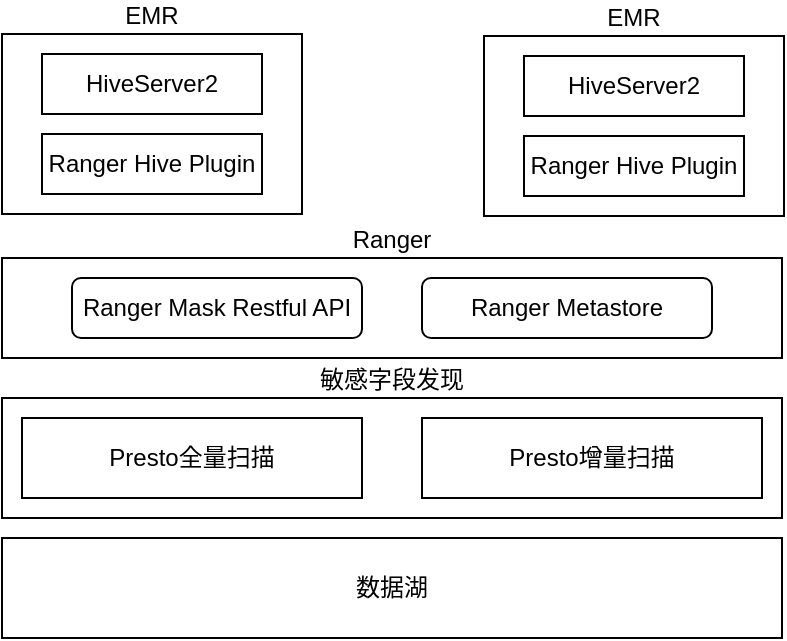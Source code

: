 <mxfile version="14.0.4" type="github">
  <diagram id="zX0LKrRPOxZzMG7xesd7" name="Page-1">
    <mxGraphModel dx="946" dy="469" grid="1" gridSize="10" guides="1" tooltips="1" connect="1" arrows="1" fold="1" page="1" pageScale="1" pageWidth="827" pageHeight="1169" math="0" shadow="0">
      <root>
        <mxCell id="0" />
        <mxCell id="1" parent="0" />
        <mxCell id="PPZOlWegqlnyFaElGjyg-6" value="敏感字段发现" style="rounded=0;whiteSpace=wrap;html=1;labelPosition=center;verticalLabelPosition=top;align=center;verticalAlign=bottom;" vertex="1" parent="1">
          <mxGeometry x="130" y="360" width="390" height="60" as="geometry" />
        </mxCell>
        <mxCell id="PPZOlWegqlnyFaElGjyg-1" value="Presto增量扫描" style="rounded=0;whiteSpace=wrap;html=1;" vertex="1" parent="1">
          <mxGeometry x="340" y="370" width="170" height="40" as="geometry" />
        </mxCell>
        <mxCell id="PPZOlWegqlnyFaElGjyg-2" value="Presto全量扫描" style="rounded=0;whiteSpace=wrap;html=1;" vertex="1" parent="1">
          <mxGeometry x="140" y="370" width="170" height="40" as="geometry" />
        </mxCell>
        <mxCell id="PPZOlWegqlnyFaElGjyg-3" value="数据湖" style="rounded=0;whiteSpace=wrap;html=1;" vertex="1" parent="1">
          <mxGeometry x="130" y="430" width="390" height="50" as="geometry" />
        </mxCell>
        <mxCell id="PPZOlWegqlnyFaElGjyg-14" value="" style="group" vertex="1" connectable="0" parent="1">
          <mxGeometry x="130" y="290" width="390" height="50" as="geometry" />
        </mxCell>
        <mxCell id="PPZOlWegqlnyFaElGjyg-4" value="Ranger" style="rounded=0;whiteSpace=wrap;html=1;labelPosition=center;verticalLabelPosition=top;align=center;verticalAlign=bottom;" vertex="1" parent="PPZOlWegqlnyFaElGjyg-14">
          <mxGeometry width="390" height="50" as="geometry" />
        </mxCell>
        <mxCell id="PPZOlWegqlnyFaElGjyg-12" value="Ranger Mask Restful API" style="rounded=1;whiteSpace=wrap;html=1;" vertex="1" parent="PPZOlWegqlnyFaElGjyg-14">
          <mxGeometry x="35" y="10" width="145" height="30" as="geometry" />
        </mxCell>
        <mxCell id="PPZOlWegqlnyFaElGjyg-13" value="Ranger Metastore" style="rounded=1;whiteSpace=wrap;html=1;" vertex="1" parent="PPZOlWegqlnyFaElGjyg-14">
          <mxGeometry x="210" y="10" width="145" height="30" as="geometry" />
        </mxCell>
        <mxCell id="PPZOlWegqlnyFaElGjyg-15" value="" style="group" vertex="1" connectable="0" parent="1">
          <mxGeometry x="371" y="179" width="150" height="90" as="geometry" />
        </mxCell>
        <mxCell id="PPZOlWegqlnyFaElGjyg-9" value="EMR" style="rounded=0;whiteSpace=wrap;html=1;labelPosition=center;verticalLabelPosition=top;align=center;verticalAlign=bottom;" vertex="1" parent="PPZOlWegqlnyFaElGjyg-15">
          <mxGeometry width="150" height="90" as="geometry" />
        </mxCell>
        <mxCell id="PPZOlWegqlnyFaElGjyg-10" value="HiveServer2" style="rounded=0;whiteSpace=wrap;html=1;" vertex="1" parent="PPZOlWegqlnyFaElGjyg-15">
          <mxGeometry x="20" y="10" width="110" height="30" as="geometry" />
        </mxCell>
        <mxCell id="PPZOlWegqlnyFaElGjyg-11" value="Ranger Hive Plugin" style="rounded=0;whiteSpace=wrap;html=1;" vertex="1" parent="PPZOlWegqlnyFaElGjyg-15">
          <mxGeometry x="20" y="50" width="110" height="30" as="geometry" />
        </mxCell>
        <mxCell id="PPZOlWegqlnyFaElGjyg-16" value="" style="group" vertex="1" connectable="0" parent="1">
          <mxGeometry x="130" y="178" width="150" height="90" as="geometry" />
        </mxCell>
        <mxCell id="PPZOlWegqlnyFaElGjyg-7" value="EMR" style="rounded=0;whiteSpace=wrap;html=1;labelPosition=center;verticalLabelPosition=top;align=center;verticalAlign=bottom;" vertex="1" parent="PPZOlWegqlnyFaElGjyg-16">
          <mxGeometry width="150" height="90" as="geometry" />
        </mxCell>
        <mxCell id="PPZOlWegqlnyFaElGjyg-5" value="HiveServer2" style="rounded=0;whiteSpace=wrap;html=1;" vertex="1" parent="PPZOlWegqlnyFaElGjyg-16">
          <mxGeometry x="20" y="10" width="110" height="30" as="geometry" />
        </mxCell>
        <mxCell id="PPZOlWegqlnyFaElGjyg-8" value="Ranger Hive Plugin" style="rounded=0;whiteSpace=wrap;html=1;" vertex="1" parent="PPZOlWegqlnyFaElGjyg-16">
          <mxGeometry x="20" y="50" width="110" height="30" as="geometry" />
        </mxCell>
      </root>
    </mxGraphModel>
  </diagram>
</mxfile>
